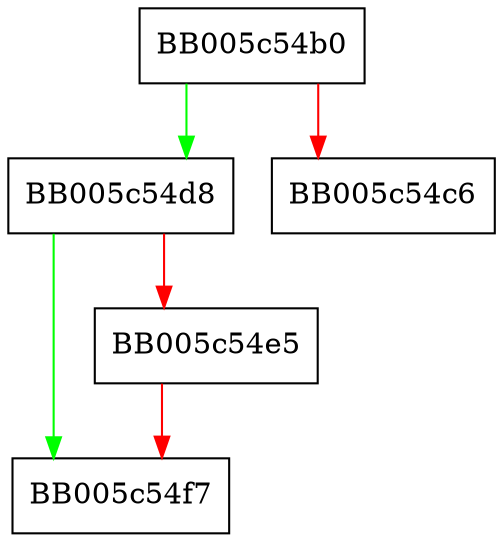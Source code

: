 digraph EVP_PKEY_get0_type_name {
  node [shape="box"];
  graph [splines=ortho];
  BB005c54b0 -> BB005c54d8 [color="green"];
  BB005c54b0 -> BB005c54c6 [color="red"];
  BB005c54d8 -> BB005c54f7 [color="green"];
  BB005c54d8 -> BB005c54e5 [color="red"];
  BB005c54e5 -> BB005c54f7 [color="red"];
}
